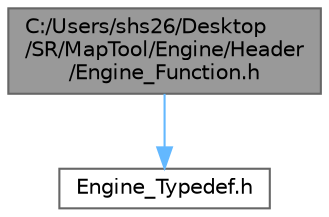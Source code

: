 digraph "C:/Users/shs26/Desktop/SR/MapTool/Engine/Header/Engine_Function.h"
{
 // LATEX_PDF_SIZE
  bgcolor="transparent";
  edge [fontname=Helvetica,fontsize=10,labelfontname=Helvetica,labelfontsize=10];
  node [fontname=Helvetica,fontsize=10,shape=box,height=0.2,width=0.4];
  Node1 [id="Node000001",label="C:/Users/shs26/Desktop\l/SR/MapTool/Engine/Header\l/Engine_Function.h",height=0.2,width=0.4,color="gray40", fillcolor="grey60", style="filled", fontcolor="black",tooltip=" "];
  Node1 -> Node2 [id="edge2_Node000001_Node000002",color="steelblue1",style="solid",tooltip=" "];
  Node2 [id="Node000002",label="Engine_Typedef.h",height=0.2,width=0.4,color="grey40", fillcolor="white", style="filled",URL="$_engine___typedef_8h.html",tooltip=" "];
}
